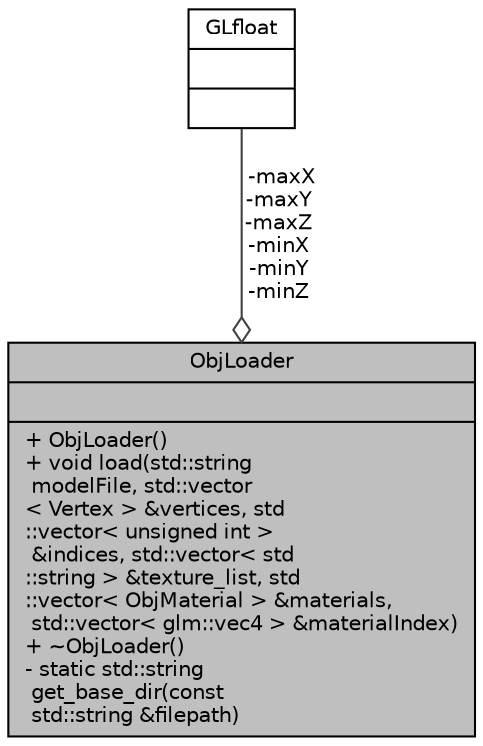 digraph "ObjLoader"
{
 // INTERACTIVE_SVG=YES
 // LATEX_PDF_SIZE
  bgcolor="transparent";
  edge [fontname="Helvetica",fontsize="10",labelfontname="Helvetica",labelfontsize="10"];
  node [fontname="Helvetica",fontsize="10",shape=record];
  Node1 [label="{ObjLoader\n||+  ObjLoader()\l+ void load(std::string\l modelFile, std::vector\l\< Vertex \> &vertices, std\l::vector\< unsigned int \>\l &indices, std::vector\< std\l::string \> &texture_list, std\l::vector\< ObjMaterial \> &materials,\l std::vector\< glm::vec4 \> &materialIndex)\l+  ~ObjLoader()\l- static std::string\l get_base_dir(const\l std::string &filepath)\l}",height=0.2,width=0.4,color="black", fillcolor="grey75", style="filled", fontcolor="black",tooltip=" "];
  Node2 -> Node1 [color="grey25",fontsize="10",style="solid",label=" -maxX\n-maxY\n-maxZ\n-minX\n-minY\n-minZ" ,arrowhead="odiamond",fontname="Helvetica"];
  Node2 [label="{GLfloat\n||}",height=0.2,width=0.4,color="black",tooltip=" "];
}
